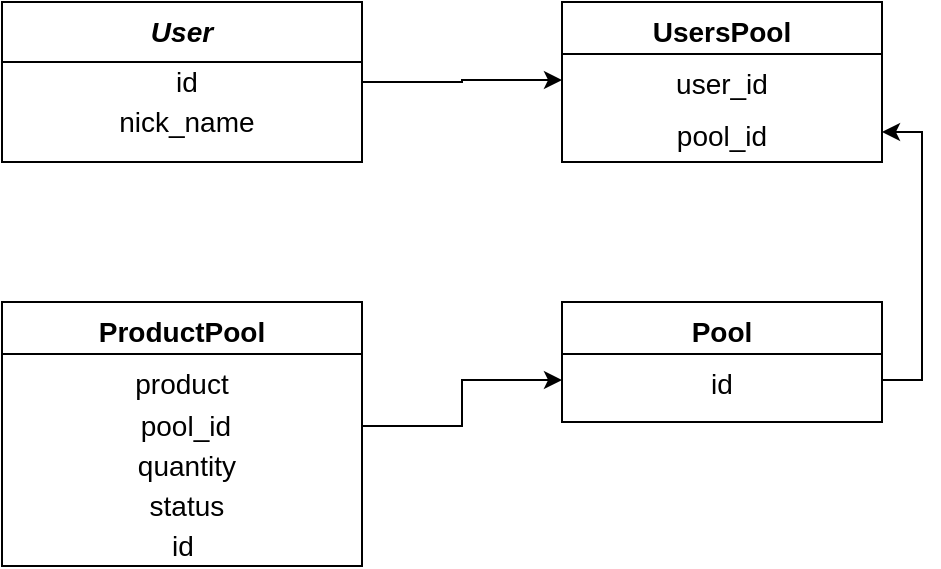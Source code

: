 <mxfile version="13.4.2" type="device"><diagram id="C5RBs43oDa-KdzZeNtuy" name="Page-1"><mxGraphModel dx="2062" dy="1073" grid="1" gridSize="10" guides="1" tooltips="1" connect="1" arrows="1" fold="1" page="1" pageScale="1" pageWidth="827" pageHeight="1169" math="0" shadow="0"><root><mxCell id="WIyWlLk6GJQsqaUBKTNV-0"/><mxCell id="WIyWlLk6GJQsqaUBKTNV-1" parent="WIyWlLk6GJQsqaUBKTNV-0"/><mxCell id="zkfFHV4jXpPFQw0GAbJ--0" value="User" style="swimlane;fontStyle=3;align=center;verticalAlign=top;childLayout=stackLayout;horizontal=1;startSize=30;horizontalStack=0;resizeParent=1;resizeLast=0;collapsible=1;marginBottom=0;rounded=0;shadow=0;strokeWidth=1;fontSize=14;" parent="WIyWlLk6GJQsqaUBKTNV-1" vertex="1"><mxGeometry x="40" y="120" width="180" height="80" as="geometry"><mxRectangle x="230" y="140" width="160" height="26" as="alternateBounds"/></mxGeometry></mxCell><mxCell id="cWlIsCXZTCpjuDanmB70-6" value="&amp;nbsp;id" style="text;html=1;align=center;verticalAlign=middle;resizable=0;points=[];autosize=1;fontSize=14;" vertex="1" parent="zkfFHV4jXpPFQw0GAbJ--0"><mxGeometry y="30" width="180" height="20" as="geometry"/></mxCell><mxCell id="cWlIsCXZTCpjuDanmB70-7" value="&lt;span style=&quot;font-size: 14px;&quot;&gt;&amp;nbsp;nick_name&lt;/span&gt;" style="text;html=1;align=center;verticalAlign=middle;resizable=0;points=[];autosize=1;fontSize=14;" vertex="1" parent="zkfFHV4jXpPFQw0GAbJ--0"><mxGeometry y="50" width="180" height="20" as="geometry"/></mxCell><mxCell id="zkfFHV4jXpPFQw0GAbJ--6" value="UsersPool" style="swimlane;fontStyle=1;align=center;verticalAlign=top;childLayout=stackLayout;horizontal=1;startSize=26;horizontalStack=0;resizeParent=1;resizeLast=0;collapsible=1;marginBottom=0;rounded=0;shadow=0;strokeWidth=1;fontSize=14;" parent="WIyWlLk6GJQsqaUBKTNV-1" vertex="1"><mxGeometry x="320" y="120" width="160" height="80" as="geometry"><mxRectangle x="130" y="380" width="160" height="26" as="alternateBounds"/></mxGeometry></mxCell><mxCell id="zkfFHV4jXpPFQw0GAbJ--7" value="user_id" style="text;align=center;verticalAlign=top;spacingLeft=4;spacingRight=4;overflow=hidden;rotatable=0;points=[[0,0.5],[1,0.5]];portConstraint=eastwest;fontSize=14;" parent="zkfFHV4jXpPFQw0GAbJ--6" vertex="1"><mxGeometry y="26" width="160" height="26" as="geometry"/></mxCell><mxCell id="zkfFHV4jXpPFQw0GAbJ--8" value="pool_id" style="text;align=center;verticalAlign=top;spacingLeft=4;spacingRight=4;overflow=hidden;rotatable=0;points=[[0,0.5],[1,0.5]];portConstraint=eastwest;rounded=0;shadow=0;html=0;fontSize=14;" parent="zkfFHV4jXpPFQw0GAbJ--6" vertex="1"><mxGeometry y="52" width="160" height="26" as="geometry"/></mxCell><mxCell id="cWlIsCXZTCpjuDanmB70-8" style="edgeStyle=orthogonalEdgeStyle;rounded=0;orthogonalLoop=1;jettySize=auto;html=1;entryX=0;entryY=0.5;entryDx=0;entryDy=0;align=center;fontSize=14;" edge="1" parent="WIyWlLk6GJQsqaUBKTNV-1" source="cWlIsCXZTCpjuDanmB70-6" target="zkfFHV4jXpPFQw0GAbJ--7"><mxGeometry relative="1" as="geometry"/></mxCell><mxCell id="zkfFHV4jXpPFQw0GAbJ--17" value="Pool" style="swimlane;fontStyle=1;align=center;verticalAlign=top;childLayout=stackLayout;horizontal=1;startSize=26;horizontalStack=0;resizeParent=1;resizeLast=0;collapsible=1;marginBottom=0;rounded=0;shadow=0;strokeWidth=1;fontSize=14;" parent="WIyWlLk6GJQsqaUBKTNV-1" vertex="1"><mxGeometry x="320" y="270" width="160" height="60" as="geometry"><mxRectangle x="550" y="140" width="160" height="26" as="alternateBounds"/></mxGeometry></mxCell><mxCell id="zkfFHV4jXpPFQw0GAbJ--21" value="id" style="text;align=center;verticalAlign=top;spacingLeft=4;spacingRight=4;overflow=hidden;rotatable=0;points=[[0,0.5],[1,0.5]];portConstraint=eastwest;rounded=0;shadow=0;html=0;fontSize=14;" parent="zkfFHV4jXpPFQw0GAbJ--17" vertex="1"><mxGeometry y="26" width="160" height="26" as="geometry"/></mxCell><mxCell id="zkfFHV4jXpPFQw0GAbJ--13" value="ProductPool" style="swimlane;fontStyle=1;align=center;verticalAlign=top;childLayout=stackLayout;horizontal=1;startSize=26;horizontalStack=0;resizeParent=1;resizeLast=0;collapsible=1;marginBottom=0;rounded=0;shadow=0;strokeWidth=1;fontSize=14;" parent="WIyWlLk6GJQsqaUBKTNV-1" vertex="1"><mxGeometry x="40" y="270" width="180" height="132" as="geometry"><mxRectangle x="340" y="380" width="170" height="26" as="alternateBounds"/></mxGeometry></mxCell><mxCell id="zkfFHV4jXpPFQw0GAbJ--14" value="product" style="text;align=center;verticalAlign=top;spacingLeft=4;spacingRight=4;overflow=hidden;rotatable=0;points=[[0,0.5],[1,0.5]];portConstraint=eastwest;fontSize=14;" parent="zkfFHV4jXpPFQw0GAbJ--13" vertex="1"><mxGeometry y="26" width="180" height="26" as="geometry"/></mxCell><mxCell id="cWlIsCXZTCpjuDanmB70-2" value="&amp;nbsp;pool_id" style="text;html=1;strokeColor=none;fillColor=none;align=center;verticalAlign=middle;whiteSpace=wrap;rounded=0;fontSize=14;" vertex="1" parent="zkfFHV4jXpPFQw0GAbJ--13"><mxGeometry y="52" width="180" height="20" as="geometry"/></mxCell><mxCell id="cWlIsCXZTCpjuDanmB70-3" value="&amp;nbsp;quantity" style="text;html=1;align=center;verticalAlign=middle;resizable=0;points=[];autosize=1;fontSize=14;" vertex="1" parent="zkfFHV4jXpPFQw0GAbJ--13"><mxGeometry y="72" width="180" height="20" as="geometry"/></mxCell><mxCell id="cWlIsCXZTCpjuDanmB70-10" value="&amp;nbsp;status" style="text;html=1;align=center;verticalAlign=middle;resizable=0;points=[];autosize=1;fontSize=14;" vertex="1" parent="zkfFHV4jXpPFQw0GAbJ--13"><mxGeometry y="92" width="180" height="20" as="geometry"/></mxCell><mxCell id="2" value="id" style="text;html=1;align=center;verticalAlign=middle;resizable=0;points=[];autosize=1;fontSize=14;" vertex="1" parent="zkfFHV4jXpPFQw0GAbJ--13"><mxGeometry y="112" width="180" height="20" as="geometry"/></mxCell><mxCell id="cWlIsCXZTCpjuDanmB70-13" style="edgeStyle=orthogonalEdgeStyle;rounded=0;orthogonalLoop=1;jettySize=auto;html=1;entryX=0;entryY=0.5;entryDx=0;entryDy=0;align=center;fontSize=14;" edge="1" parent="WIyWlLk6GJQsqaUBKTNV-1" source="cWlIsCXZTCpjuDanmB70-2" target="zkfFHV4jXpPFQw0GAbJ--21"><mxGeometry relative="1" as="geometry"/></mxCell><mxCell id="cWlIsCXZTCpjuDanmB70-14" style="edgeStyle=orthogonalEdgeStyle;rounded=0;orthogonalLoop=1;jettySize=auto;html=1;entryX=1;entryY=0.5;entryDx=0;entryDy=0;align=center;fontSize=14;" edge="1" parent="WIyWlLk6GJQsqaUBKTNV-1" source="zkfFHV4jXpPFQw0GAbJ--21" target="zkfFHV4jXpPFQw0GAbJ--8"><mxGeometry relative="1" as="geometry"><Array as="points"><mxPoint x="500" y="309"/><mxPoint x="500" y="185"/></Array></mxGeometry></mxCell></root></mxGraphModel></diagram></mxfile>